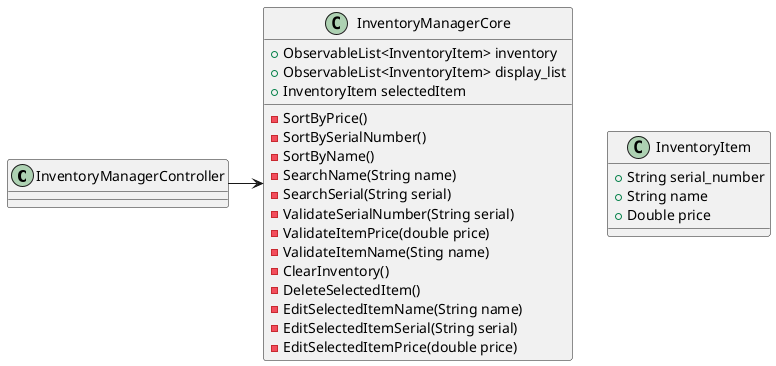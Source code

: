 @startuml

InventoryManagerController -> InventoryManagerCore

class InventoryManagerController {


}

class InventoryManagerCore{
+ObservableList<InventoryItem> inventory
+ObservableList<InventoryItem> display_list
+InventoryItem selectedItem

-SortByPrice()
-SortBySerialNumber()
-SortByName()
-SearchName(String name)
-SearchSerial(String serial)
-ValidateSerialNumber(String serial)
-ValidateItemPrice(double price)
-ValidateItemName(Sting name)
-ClearInventory()
-DeleteSelectedItem()
-EditSelectedItemName(String name)
-EditSelectedItemSerial(String serial)
-EditSelectedItemPrice(double price)
}
class InventoryItem{
+String serial_number
+String name
+Double price

}
@enduml